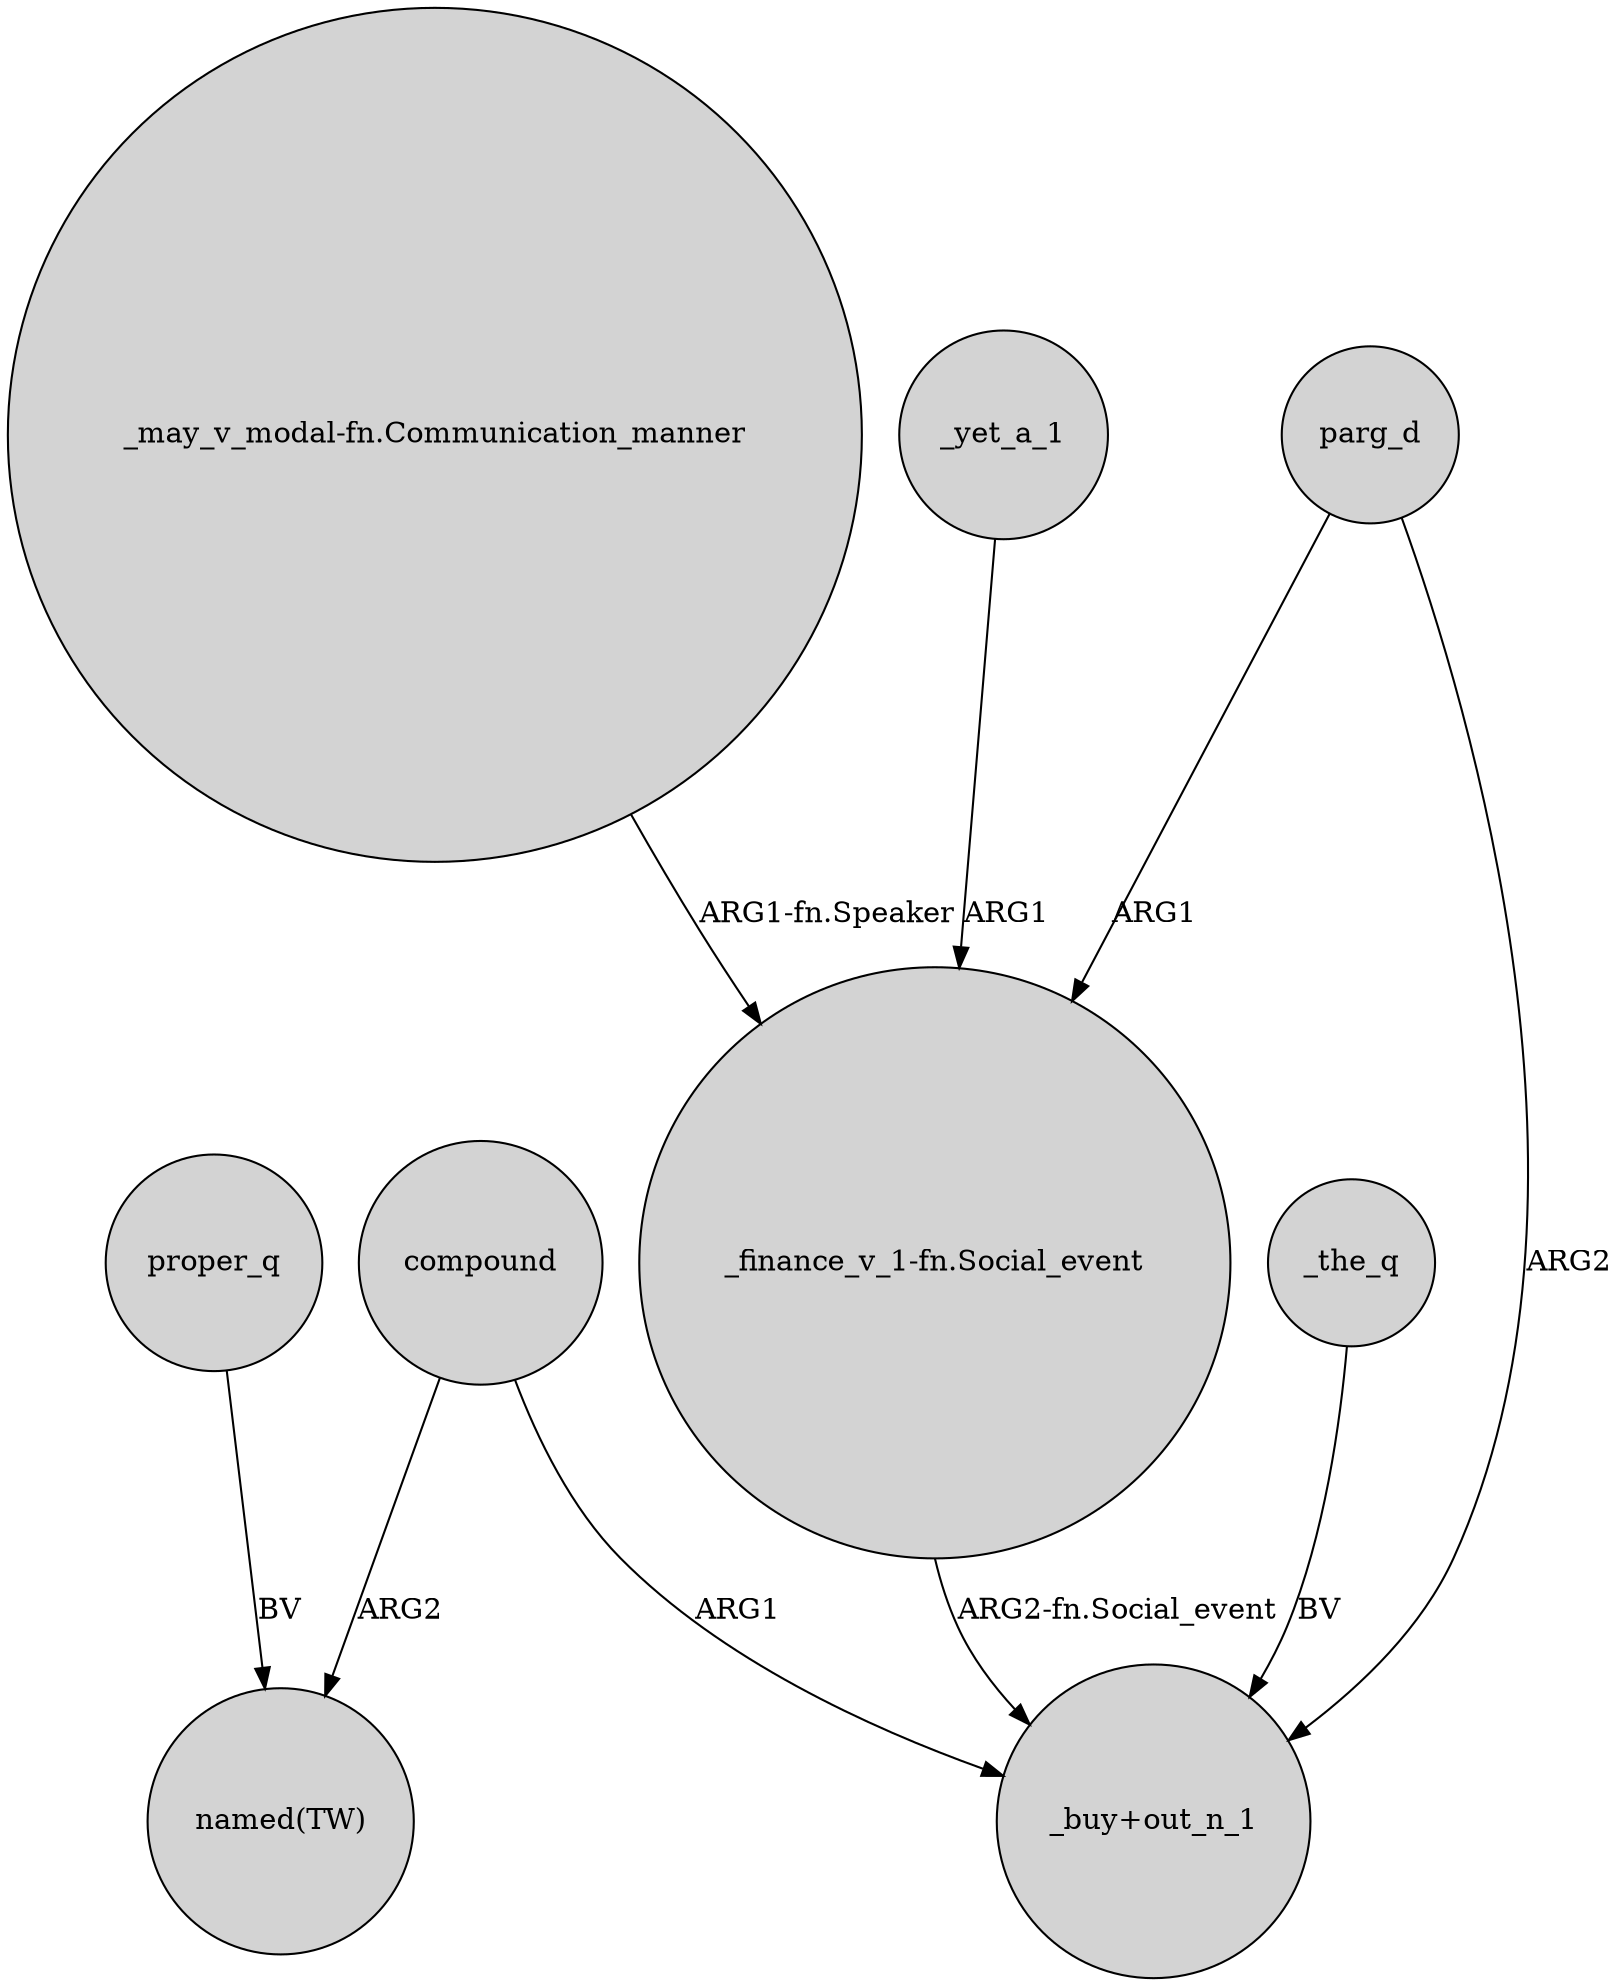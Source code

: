 digraph {
	node [shape=circle style=filled]
	"_finance_v_1-fn.Social_event" -> "_buy+out_n_1" [label="ARG2-fn.Social_event"]
	proper_q -> "named(TW)" [label=BV]
	compound -> "_buy+out_n_1" [label=ARG1]
	compound -> "named(TW)" [label=ARG2]
	parg_d -> "_finance_v_1-fn.Social_event" [label=ARG1]
	_the_q -> "_buy+out_n_1" [label=BV]
	"_may_v_modal-fn.Communication_manner" -> "_finance_v_1-fn.Social_event" [label="ARG1-fn.Speaker"]
	parg_d -> "_buy+out_n_1" [label=ARG2]
	_yet_a_1 -> "_finance_v_1-fn.Social_event" [label=ARG1]
}
